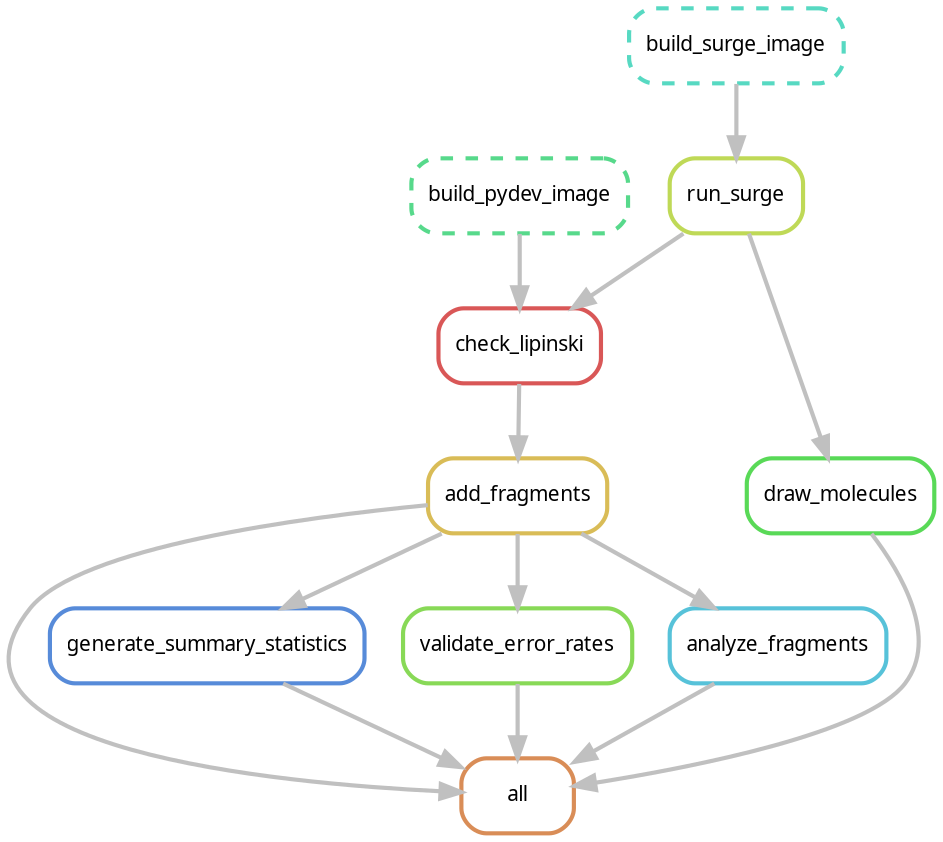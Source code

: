 digraph snakemake_dag {
    graph[bgcolor=white, margin=0];
    node[shape=box, style=rounded, fontname=sans,                 fontsize=10, penwidth=2];
    edge[penwidth=2, color=grey];
	0[label = "all", color = "0.07 0.6 0.85", style="rounded"];
	1[label = "add_fragments", color = "0.13 0.6 0.85", style="rounded"];
	2[label = "check_lipinski", color = "0.00 0.6 0.85", style="rounded"];
	3[label = "run_surge", color = "0.20 0.6 0.85", style="rounded"];
	4[label = "build_surge_image", color = "0.47 0.6 0.85", style="rounded,dashed"];
	5[label = "build_pydev_image", color = "0.40 0.6 0.85", style="rounded,dashed"];
	6[label = "generate_summary_statistics", color = "0.60 0.6 0.85", style="rounded"];
	7[label = "validate_error_rates", color = "0.27 0.6 0.85", style="rounded"];
	8[label = "analyze_fragments", color = "0.53 0.6 0.85", style="rounded"];
	9[label = "draw_molecules", color = "0.33 0.6 0.85", style="rounded"];
	1 -> 0
	6 -> 0
	7 -> 0
	8 -> 0
	9 -> 0
	2 -> 1
	3 -> 2
	5 -> 2
	4 -> 3
	1 -> 6
	1 -> 7
	1 -> 8
	3 -> 9
}            
